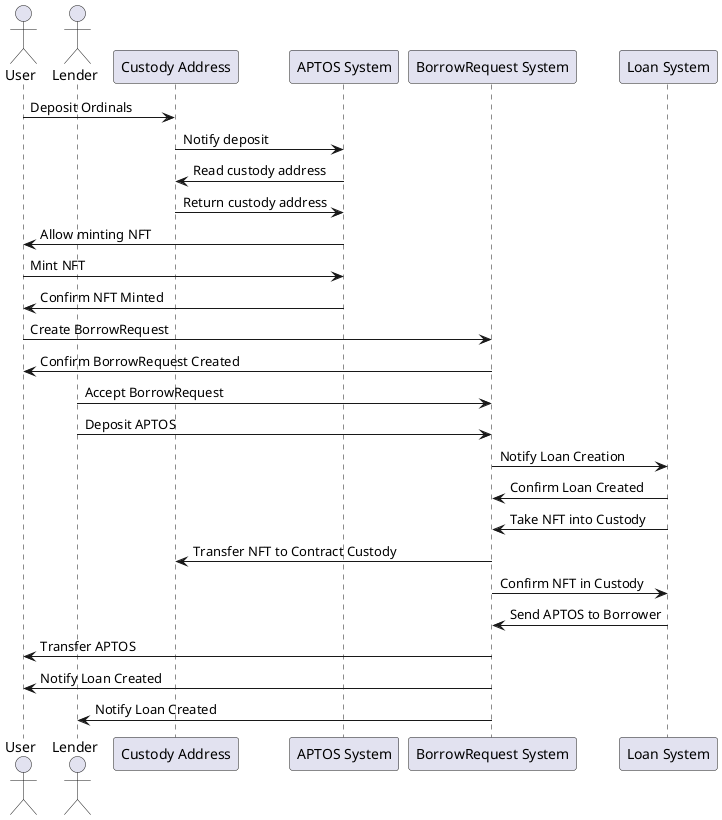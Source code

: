 @startuml
actor User
actor Lender
participant "Custody Address" as Custody
participant "APTOS System" as AptosSystem
participant "BorrowRequest System" as BorrowRequest
participant "Loan System" as LoanSystem

User -> Custody: Deposit Ordinals
Custody -> AptosSystem: Notify deposit
AptosSystem -> Custody: Read custody address
Custody -> AptosSystem: Return custody address
AptosSystem -> User: Allow minting NFT
User -> AptosSystem: Mint NFT
AptosSystem -> User: Confirm NFT Minted
User -> BorrowRequest: Create BorrowRequest
BorrowRequest -> User: Confirm BorrowRequest Created

Lender -> BorrowRequest: Accept BorrowRequest
Lender -> BorrowRequest: Deposit APTOS
BorrowRequest -> LoanSystem: Notify Loan Creation
LoanSystem -> BorrowRequest: Confirm Loan Created
LoanSystem -> BorrowRequest: Take NFT into Custody
BorrowRequest -> Custody: Transfer NFT to Contract Custody
BorrowRequest -> LoanSystem: Confirm NFT in Custody
LoanSystem -> BorrowRequest: Send APTOS to Borrower
BorrowRequest -> User: Transfer APTOS
BorrowRequest -> User: Notify Loan Created
BorrowRequest -> Lender: Notify Loan Created
@enduml